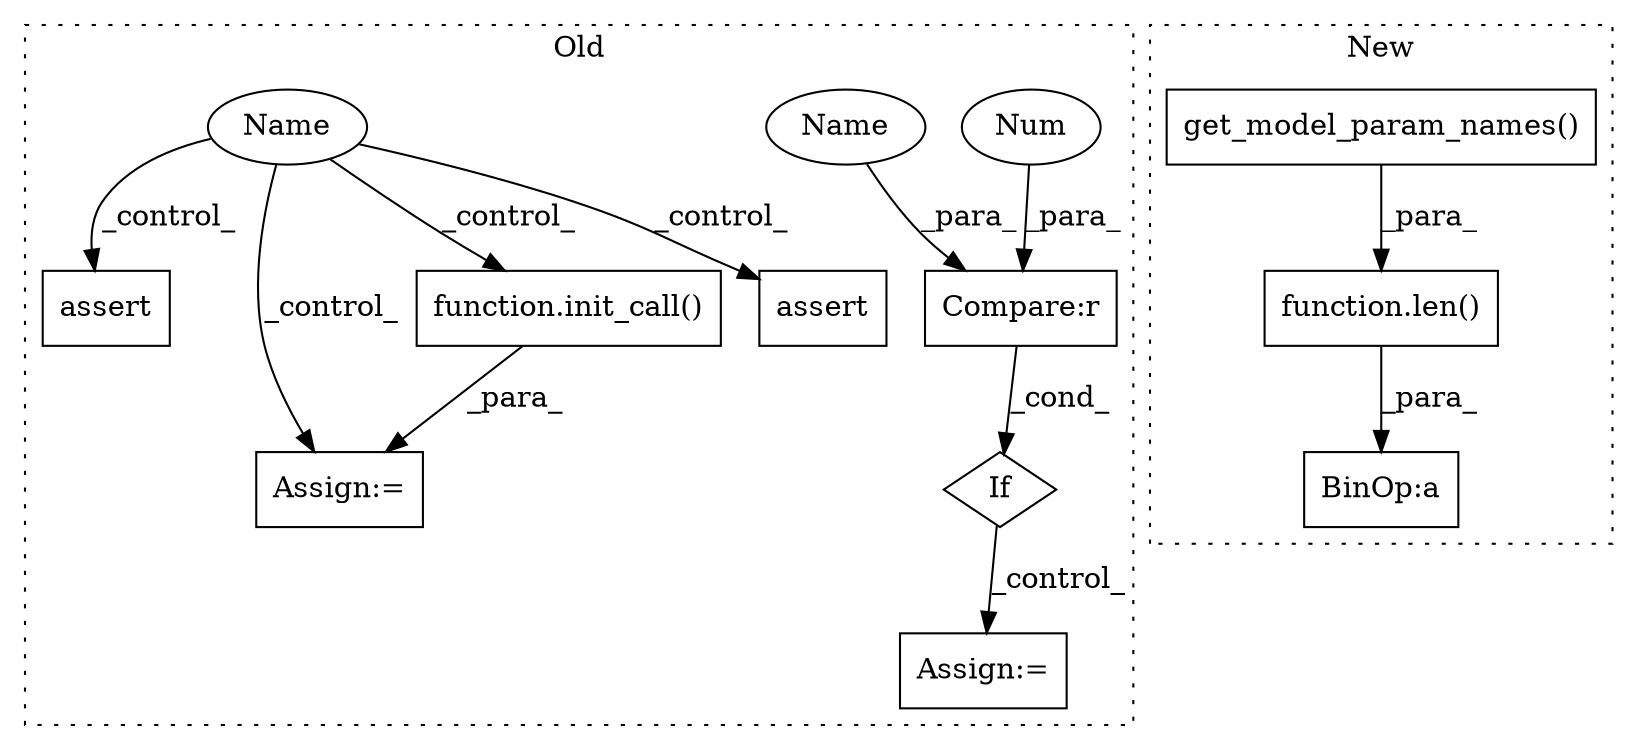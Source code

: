 digraph G {
subgraph cluster0 {
1 [label="function.init_call()" a="75" s="2062" l="11" shape="box"];
5 [label="Assign:=" a="68" s="2059" l="3" shape="box"];
6 [label="Compare:r" a="40" s="1761" l="17" shape="box"];
7 [label="If" a="96" s="1758" l="3" shape="diamond"];
8 [label="assert" a="65" s="1962" l="7" shape="box"];
9 [label="Num" a="76" s="1776" l="2" shape="ellipse"];
10 [label="assert" a="65" s="2015" l="7" shape="box"];
11 [label="Assign:=" a="68" s="1811" l="4" shape="box"];
12 [label="Name" a="87" s="1941" l="11" shape="ellipse"];
13 [label="Name" a="87" s="1761" l="11" shape="ellipse"];
label = "Old";
style="dotted";
}
subgraph cluster1 {
2 [label="function.len()" a="75" s="1880,1918" l="4,1" shape="box"];
3 [label="BinOp:a" a="82" s="1919" l="3" shape="box"];
4 [label="get_model_param_names()" a="75" s="1884" l="34" shape="box"];
label = "New";
style="dotted";
}
1 -> 5 [label="_para_"];
2 -> 3 [label="_para_"];
4 -> 2 [label="_para_"];
6 -> 7 [label="_cond_"];
7 -> 11 [label="_control_"];
9 -> 6 [label="_para_"];
12 -> 8 [label="_control_"];
12 -> 1 [label="_control_"];
12 -> 10 [label="_control_"];
12 -> 5 [label="_control_"];
13 -> 6 [label="_para_"];
}
